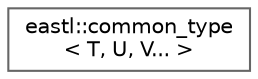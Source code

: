 digraph "类继承关系图"
{
 // LATEX_PDF_SIZE
  bgcolor="transparent";
  edge [fontname=Helvetica,fontsize=10,labelfontname=Helvetica,labelfontsize=10];
  node [fontname=Helvetica,fontsize=10,shape=box,height=0.2,width=0.4];
  rankdir="LR";
  Node0 [id="Node000000",label="eastl::common_type\l\< T, U, V... \>",height=0.2,width=0.4,color="grey40", fillcolor="white", style="filled",URL="$structeastl_1_1common__type_3_01_t_00_01_u_00_01_v_8_8_8_01_4.html",tooltip=" "];
}
